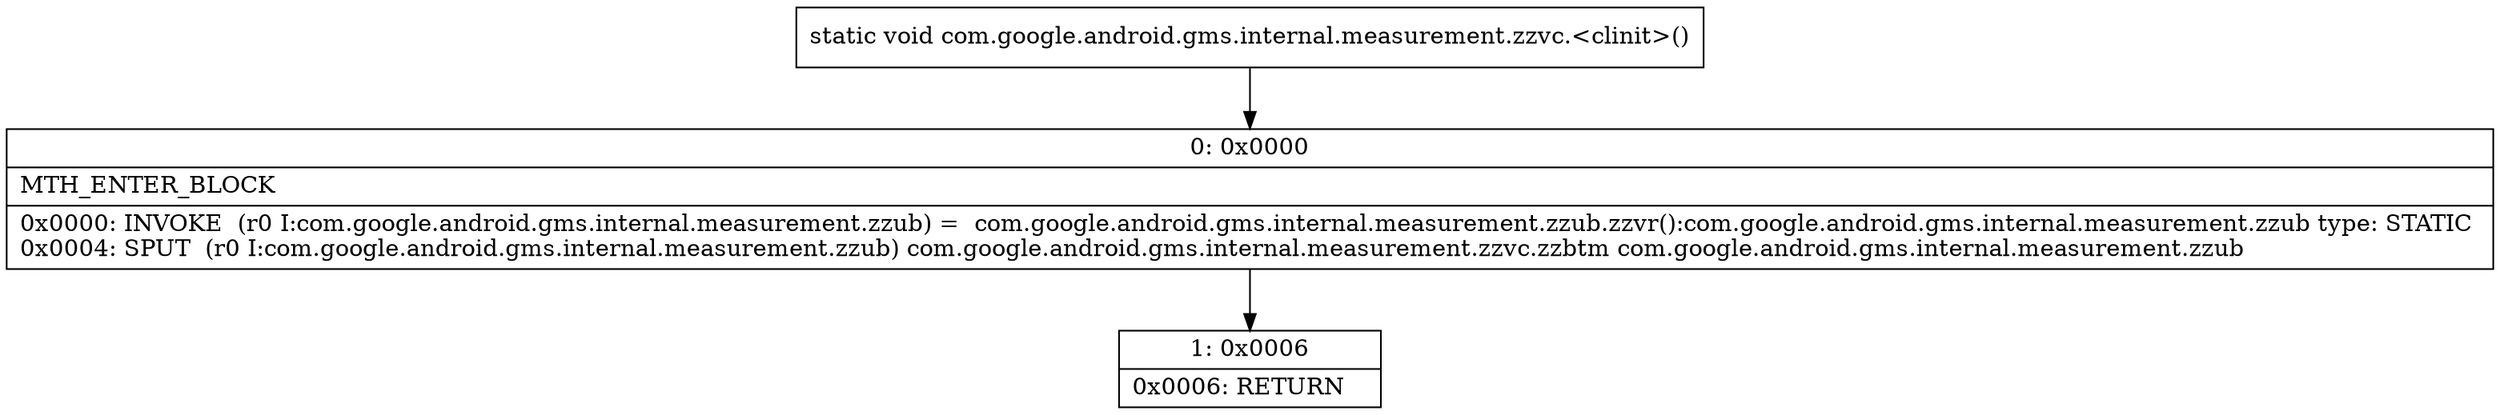digraph "CFG forcom.google.android.gms.internal.measurement.zzvc.\<clinit\>()V" {
Node_0 [shape=record,label="{0\:\ 0x0000|MTH_ENTER_BLOCK\l|0x0000: INVOKE  (r0 I:com.google.android.gms.internal.measurement.zzub) =  com.google.android.gms.internal.measurement.zzub.zzvr():com.google.android.gms.internal.measurement.zzub type: STATIC \l0x0004: SPUT  (r0 I:com.google.android.gms.internal.measurement.zzub) com.google.android.gms.internal.measurement.zzvc.zzbtm com.google.android.gms.internal.measurement.zzub \l}"];
Node_1 [shape=record,label="{1\:\ 0x0006|0x0006: RETURN   \l}"];
MethodNode[shape=record,label="{static void com.google.android.gms.internal.measurement.zzvc.\<clinit\>() }"];
MethodNode -> Node_0;
Node_0 -> Node_1;
}

